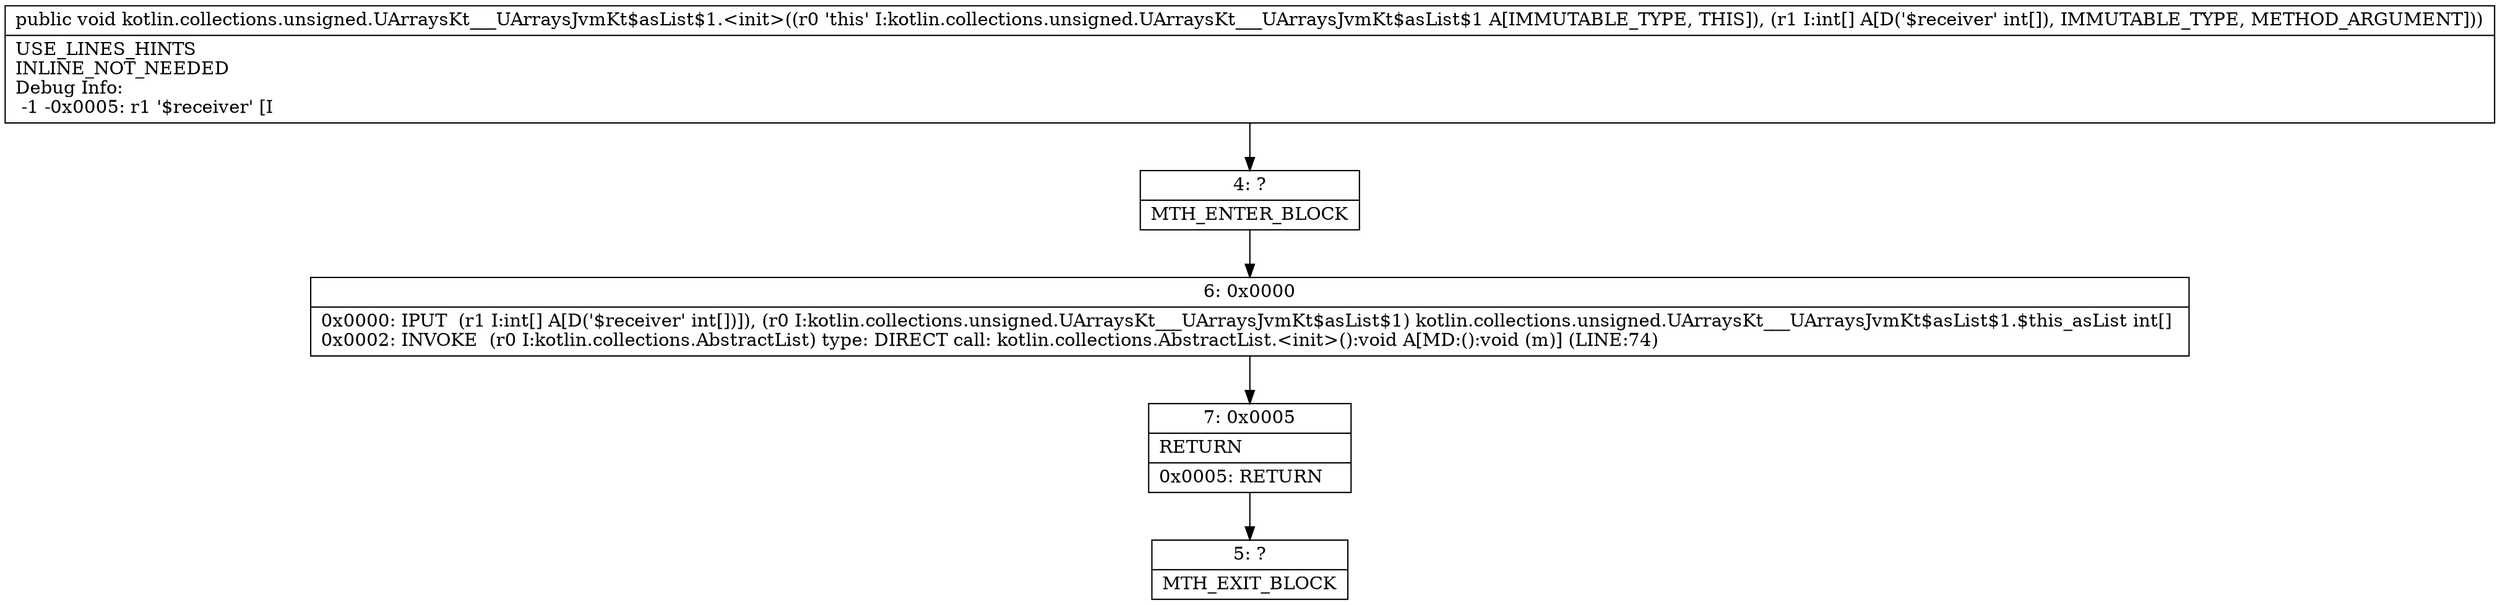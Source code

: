 digraph "CFG forkotlin.collections.unsigned.UArraysKt___UArraysJvmKt$asList$1.\<init\>([I)V" {
Node_4 [shape=record,label="{4\:\ ?|MTH_ENTER_BLOCK\l}"];
Node_6 [shape=record,label="{6\:\ 0x0000|0x0000: IPUT  (r1 I:int[] A[D('$receiver' int[])]), (r0 I:kotlin.collections.unsigned.UArraysKt___UArraysJvmKt$asList$1) kotlin.collections.unsigned.UArraysKt___UArraysJvmKt$asList$1.$this_asList int[] \l0x0002: INVOKE  (r0 I:kotlin.collections.AbstractList) type: DIRECT call: kotlin.collections.AbstractList.\<init\>():void A[MD:():void (m)] (LINE:74)\l}"];
Node_7 [shape=record,label="{7\:\ 0x0005|RETURN\l|0x0005: RETURN   \l}"];
Node_5 [shape=record,label="{5\:\ ?|MTH_EXIT_BLOCK\l}"];
MethodNode[shape=record,label="{public void kotlin.collections.unsigned.UArraysKt___UArraysJvmKt$asList$1.\<init\>((r0 'this' I:kotlin.collections.unsigned.UArraysKt___UArraysJvmKt$asList$1 A[IMMUTABLE_TYPE, THIS]), (r1 I:int[] A[D('$receiver' int[]), IMMUTABLE_TYPE, METHOD_ARGUMENT]))  | USE_LINES_HINTS\lINLINE_NOT_NEEDED\lDebug Info:\l  \-1 \-0x0005: r1 '$receiver' [I\l}"];
MethodNode -> Node_4;Node_4 -> Node_6;
Node_6 -> Node_7;
Node_7 -> Node_5;
}

